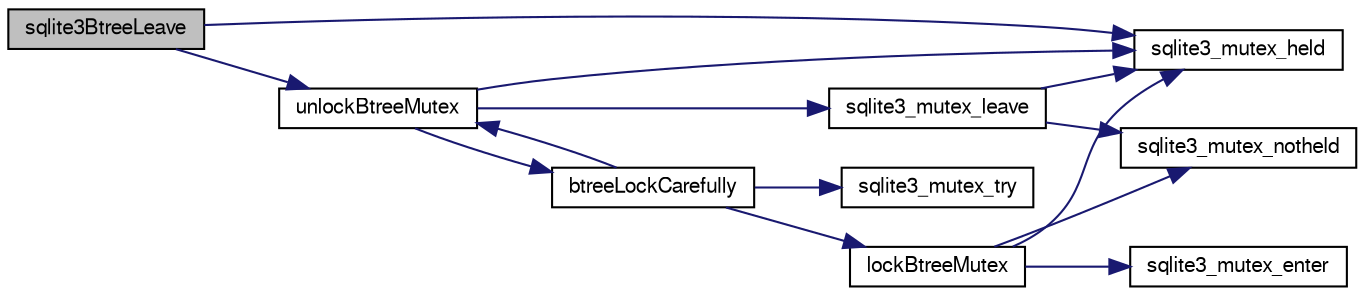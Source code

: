 digraph "sqlite3BtreeLeave"
{
  edge [fontname="FreeSans",fontsize="10",labelfontname="FreeSans",labelfontsize="10"];
  node [fontname="FreeSans",fontsize="10",shape=record];
  rankdir="LR";
  Node457831 [label="sqlite3BtreeLeave",height=0.2,width=0.4,color="black", fillcolor="grey75", style="filled", fontcolor="black"];
  Node457831 -> Node457832 [color="midnightblue",fontsize="10",style="solid",fontname="FreeSans"];
  Node457832 [label="unlockBtreeMutex",height=0.2,width=0.4,color="black", fillcolor="white", style="filled",URL="$sqlite3_8c.html#a29bc7d1c753dfa2af9fb296b7dc19a4a"];
  Node457832 -> Node457833 [color="midnightblue",fontsize="10",style="solid",fontname="FreeSans"];
  Node457833 [label="sqlite3_mutex_held",height=0.2,width=0.4,color="black", fillcolor="white", style="filled",URL="$sqlite3_8c.html#acf77da68932b6bc163c5e68547ecc3e7"];
  Node457832 -> Node457834 [color="midnightblue",fontsize="10",style="solid",fontname="FreeSans"];
  Node457834 [label="sqlite3_mutex_leave",height=0.2,width=0.4,color="black", fillcolor="white", style="filled",URL="$sqlite3_8c.html#a5838d235601dbd3c1fa993555c6bcc93"];
  Node457834 -> Node457833 [color="midnightblue",fontsize="10",style="solid",fontname="FreeSans"];
  Node457834 -> Node457835 [color="midnightblue",fontsize="10",style="solid",fontname="FreeSans"];
  Node457835 [label="sqlite3_mutex_notheld",height=0.2,width=0.4,color="black", fillcolor="white", style="filled",URL="$sqlite3_8c.html#a83967c837c1c000d3b5adcfaa688f5dc"];
  Node457832 -> Node457836 [color="midnightblue",fontsize="10",style="solid",fontname="FreeSans"];
  Node457836 [label="btreeLockCarefully",height=0.2,width=0.4,color="black", fillcolor="white", style="filled",URL="$sqlite3_8c.html#a796746b1c1e4d6926960636bd74c79d7"];
  Node457836 -> Node457837 [color="midnightblue",fontsize="10",style="solid",fontname="FreeSans"];
  Node457837 [label="sqlite3_mutex_try",height=0.2,width=0.4,color="black", fillcolor="white", style="filled",URL="$sqlite3_8c.html#a196f84b09bdfda96ae5ae23189be1ec8"];
  Node457836 -> Node457832 [color="midnightblue",fontsize="10",style="solid",fontname="FreeSans"];
  Node457836 -> Node457838 [color="midnightblue",fontsize="10",style="solid",fontname="FreeSans"];
  Node457838 [label="lockBtreeMutex",height=0.2,width=0.4,color="black", fillcolor="white", style="filled",URL="$sqlite3_8c.html#ab1714bc62ac8a451c7b17bc53053ca53"];
  Node457838 -> Node457835 [color="midnightblue",fontsize="10",style="solid",fontname="FreeSans"];
  Node457838 -> Node457833 [color="midnightblue",fontsize="10",style="solid",fontname="FreeSans"];
  Node457838 -> Node457839 [color="midnightblue",fontsize="10",style="solid",fontname="FreeSans"];
  Node457839 [label="sqlite3_mutex_enter",height=0.2,width=0.4,color="black", fillcolor="white", style="filled",URL="$sqlite3_8c.html#a1c12cde690bd89f104de5cbad12a6bf5"];
  Node457831 -> Node457833 [color="midnightblue",fontsize="10",style="solid",fontname="FreeSans"];
}
